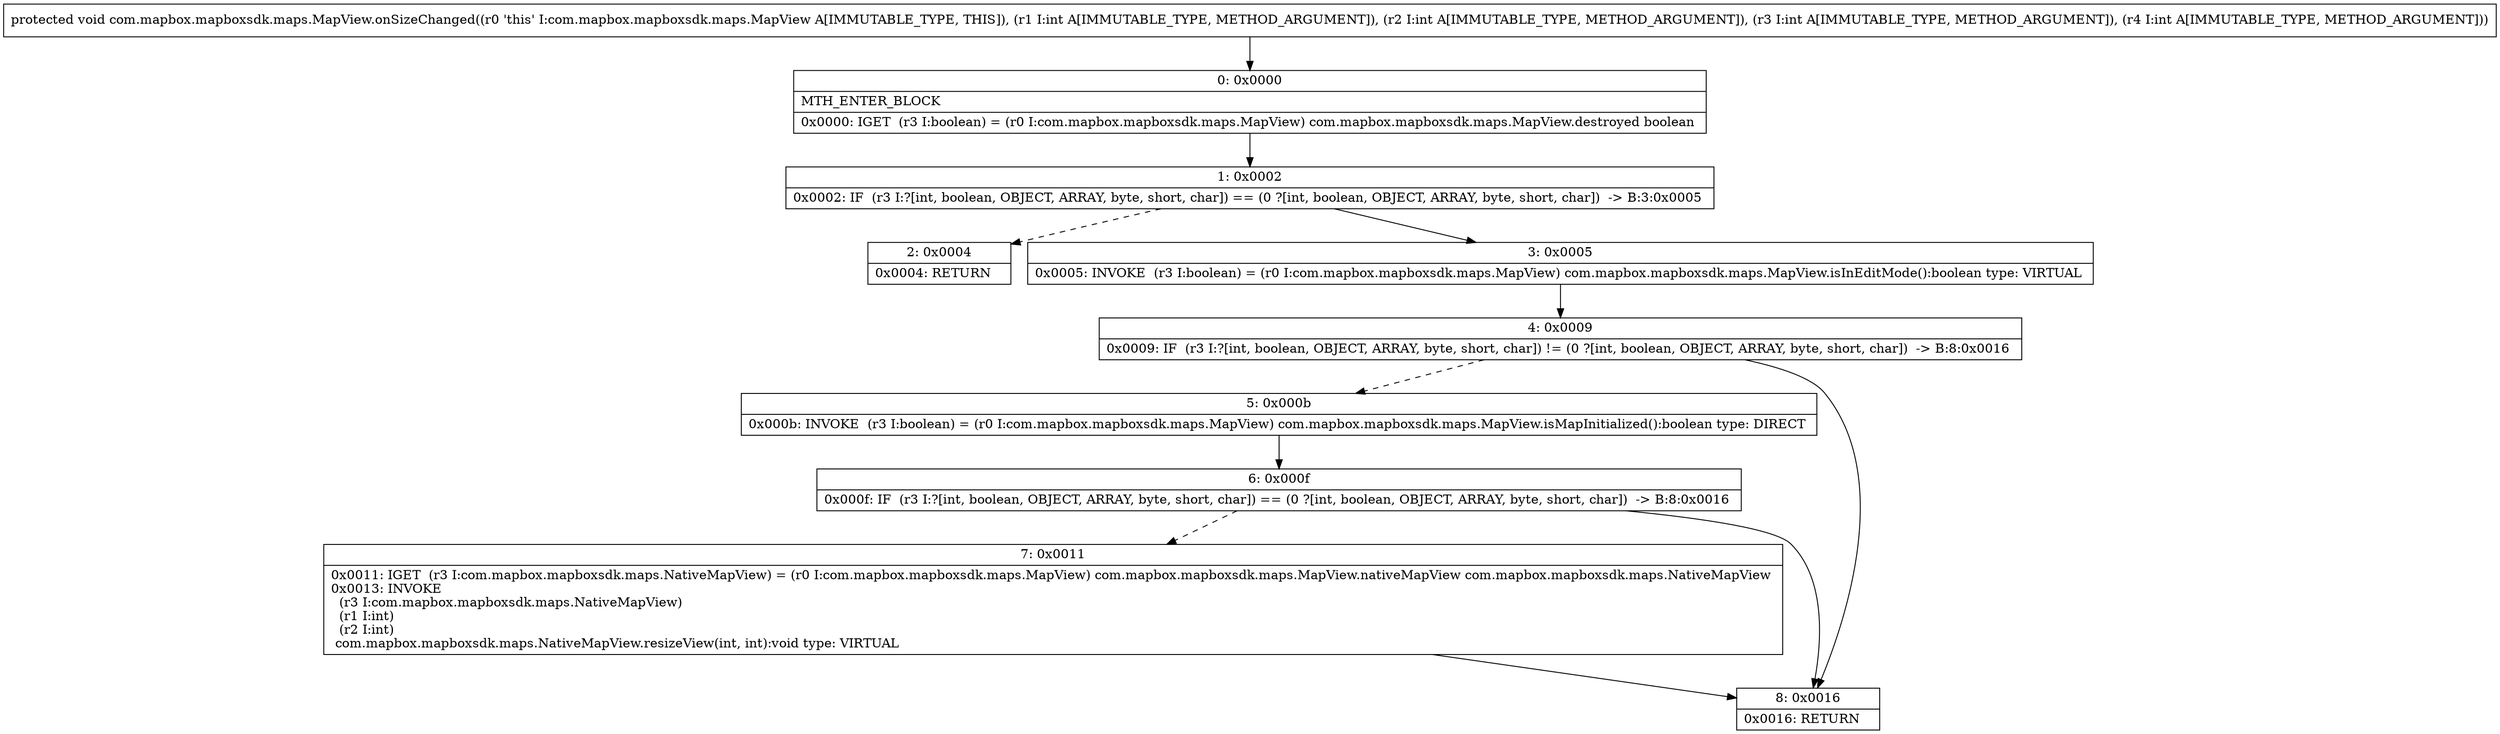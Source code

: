 digraph "CFG forcom.mapbox.mapboxsdk.maps.MapView.onSizeChanged(IIII)V" {
Node_0 [shape=record,label="{0\:\ 0x0000|MTH_ENTER_BLOCK\l|0x0000: IGET  (r3 I:boolean) = (r0 I:com.mapbox.mapboxsdk.maps.MapView) com.mapbox.mapboxsdk.maps.MapView.destroyed boolean \l}"];
Node_1 [shape=record,label="{1\:\ 0x0002|0x0002: IF  (r3 I:?[int, boolean, OBJECT, ARRAY, byte, short, char]) == (0 ?[int, boolean, OBJECT, ARRAY, byte, short, char])  \-\> B:3:0x0005 \l}"];
Node_2 [shape=record,label="{2\:\ 0x0004|0x0004: RETURN   \l}"];
Node_3 [shape=record,label="{3\:\ 0x0005|0x0005: INVOKE  (r3 I:boolean) = (r0 I:com.mapbox.mapboxsdk.maps.MapView) com.mapbox.mapboxsdk.maps.MapView.isInEditMode():boolean type: VIRTUAL \l}"];
Node_4 [shape=record,label="{4\:\ 0x0009|0x0009: IF  (r3 I:?[int, boolean, OBJECT, ARRAY, byte, short, char]) != (0 ?[int, boolean, OBJECT, ARRAY, byte, short, char])  \-\> B:8:0x0016 \l}"];
Node_5 [shape=record,label="{5\:\ 0x000b|0x000b: INVOKE  (r3 I:boolean) = (r0 I:com.mapbox.mapboxsdk.maps.MapView) com.mapbox.mapboxsdk.maps.MapView.isMapInitialized():boolean type: DIRECT \l}"];
Node_6 [shape=record,label="{6\:\ 0x000f|0x000f: IF  (r3 I:?[int, boolean, OBJECT, ARRAY, byte, short, char]) == (0 ?[int, boolean, OBJECT, ARRAY, byte, short, char])  \-\> B:8:0x0016 \l}"];
Node_7 [shape=record,label="{7\:\ 0x0011|0x0011: IGET  (r3 I:com.mapbox.mapboxsdk.maps.NativeMapView) = (r0 I:com.mapbox.mapboxsdk.maps.MapView) com.mapbox.mapboxsdk.maps.MapView.nativeMapView com.mapbox.mapboxsdk.maps.NativeMapView \l0x0013: INVOKE  \l  (r3 I:com.mapbox.mapboxsdk.maps.NativeMapView)\l  (r1 I:int)\l  (r2 I:int)\l com.mapbox.mapboxsdk.maps.NativeMapView.resizeView(int, int):void type: VIRTUAL \l}"];
Node_8 [shape=record,label="{8\:\ 0x0016|0x0016: RETURN   \l}"];
MethodNode[shape=record,label="{protected void com.mapbox.mapboxsdk.maps.MapView.onSizeChanged((r0 'this' I:com.mapbox.mapboxsdk.maps.MapView A[IMMUTABLE_TYPE, THIS]), (r1 I:int A[IMMUTABLE_TYPE, METHOD_ARGUMENT]), (r2 I:int A[IMMUTABLE_TYPE, METHOD_ARGUMENT]), (r3 I:int A[IMMUTABLE_TYPE, METHOD_ARGUMENT]), (r4 I:int A[IMMUTABLE_TYPE, METHOD_ARGUMENT])) }"];
MethodNode -> Node_0;
Node_0 -> Node_1;
Node_1 -> Node_2[style=dashed];
Node_1 -> Node_3;
Node_3 -> Node_4;
Node_4 -> Node_5[style=dashed];
Node_4 -> Node_8;
Node_5 -> Node_6;
Node_6 -> Node_7[style=dashed];
Node_6 -> Node_8;
Node_7 -> Node_8;
}


